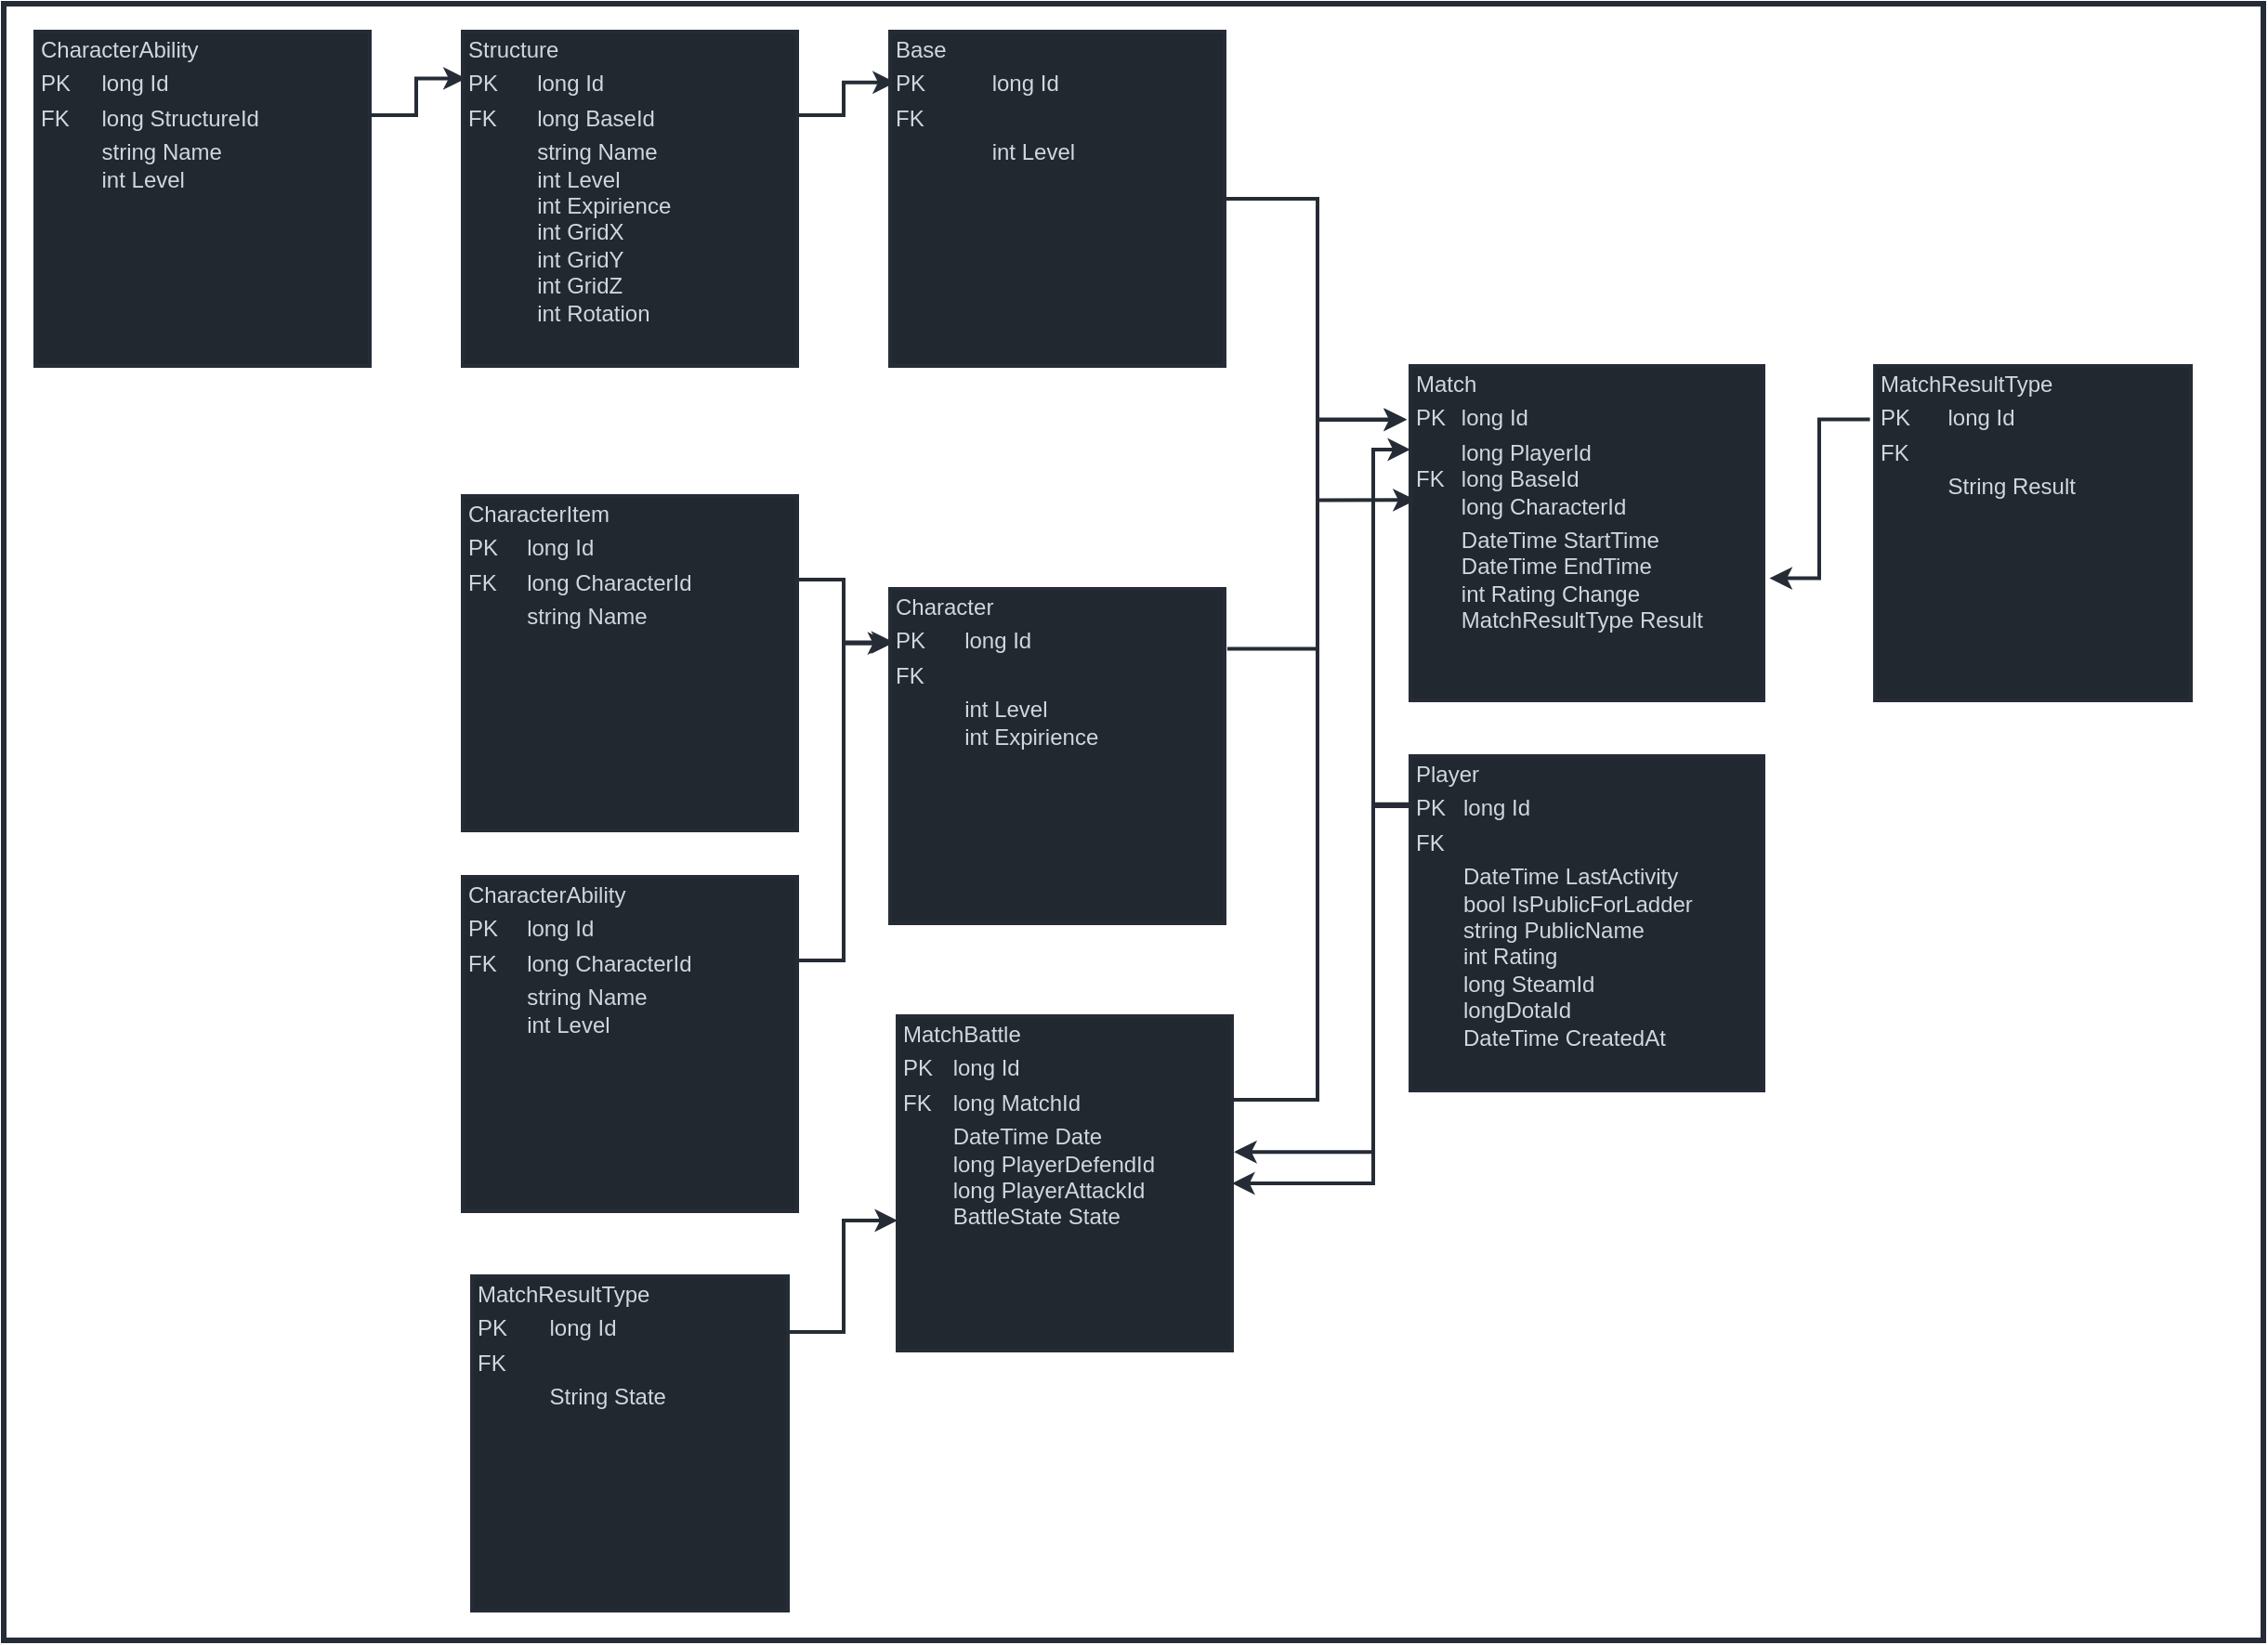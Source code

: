 <mxfile version="27.0.6">
  <diagram id="C5RBs43oDa-KdzZeNtuy" name="Page-1">
    <mxGraphModel dx="2864" dy="1124" grid="0" gridSize="10" guides="1" tooltips="1" connect="1" arrows="1" fold="1" page="1" pageScale="1" pageWidth="827" pageHeight="1169" math="0" shadow="0">
      <root>
        <mxCell id="WIyWlLk6GJQsqaUBKTNV-0" />
        <mxCell id="WIyWlLk6GJQsqaUBKTNV-1" parent="WIyWlLk6GJQsqaUBKTNV-0" />
        <mxCell id="qjPhhf1BPXPf3cThABQ9-6" style="edgeStyle=orthogonalEdgeStyle;rounded=0;orthogonalLoop=1;jettySize=auto;html=1;entryX=0;entryY=0.25;entryDx=0;entryDy=0;exitX=-0.001;exitY=0.146;exitDx=0;exitDy=0;exitPerimeter=0;fontColor=#D1D7E0;labelBackgroundColor=#212830;labelBorderColor=#262C36;strokeColor=#262C36;strokeWidth=2;" edge="1" parent="WIyWlLk6GJQsqaUBKTNV-1" source="_eDPKXbgIYeM6eCFVfQq-17" target="_eDPKXbgIYeM6eCFVfQq-20">
          <mxGeometry relative="1" as="geometry" />
        </mxCell>
        <mxCell id="qjPhhf1BPXPf3cThABQ9-13" style="edgeStyle=orthogonalEdgeStyle;rounded=0;orthogonalLoop=1;jettySize=auto;html=1;exitX=0.011;exitY=0.15;exitDx=0;exitDy=0;exitPerimeter=0;entryX=1;entryY=0.5;entryDx=0;entryDy=0;fontColor=#D1D7E0;labelBackgroundColor=#212830;labelBorderColor=#262C36;strokeColor=#262C36;strokeWidth=2;" edge="1" parent="WIyWlLk6GJQsqaUBKTNV-1" source="_eDPKXbgIYeM6eCFVfQq-17" target="_eDPKXbgIYeM6eCFVfQq-23">
          <mxGeometry relative="1" as="geometry">
            <mxPoint x="420" y="650" as="targetPoint" />
            <Array as="points">
              <mxPoint x="490" y="457" />
              <mxPoint x="490" y="660" />
            </Array>
          </mxGeometry>
        </mxCell>
        <mxCell id="_eDPKXbgIYeM6eCFVfQq-17" value="&lt;div style=&quot;box-sizing: border-box; width: 100%; background-position: 0% 0%; background-repeat: repeat; background-attachment: scroll; background-image: none; background-size: auto; background-origin: padding-box; background-clip: border-box; padding: 2px;&quot;&gt;Player&lt;/div&gt;&lt;table style=&quot;width:100%;font-size:1em;&quot; cellpadding=&quot;2&quot; cellspacing=&quot;0&quot;&gt;&lt;tbody&gt;&lt;tr&gt;&lt;td&gt;PK&lt;/td&gt;&lt;td&gt;long Id&lt;/td&gt;&lt;/tr&gt;&lt;tr&gt;&lt;td&gt;FK&lt;/td&gt;&lt;td&gt;&lt;br&gt;&lt;/td&gt;&lt;/tr&gt;&lt;tr&gt;&lt;td&gt;&lt;br&gt;&lt;/td&gt;&lt;td&gt;DateTime LastActivity&lt;br&gt;bool IsPublicForLadder&lt;br&gt;string PublicName&lt;br&gt;int Rating&lt;br&gt;long SteamId&lt;br&gt;longDotaId&lt;br&gt;DateTime CreatedAt&lt;/td&gt;&lt;/tr&gt;&lt;/tbody&gt;&lt;/table&gt;" style="verticalAlign=top;align=left;overflow=fill;html=1;whiteSpace=wrap;fontColor=#D1D7E0;labelBackgroundColor=#212830;labelBorderColor=#262C36;strokeColor=#262C36;strokeWidth=2;" parent="WIyWlLk6GJQsqaUBKTNV-1" vertex="1">
          <mxGeometry x="510" y="430" width="190" height="180" as="geometry" />
        </mxCell>
        <mxCell id="_eDPKXbgIYeM6eCFVfQq-20" value="&lt;div style=&quot;box-sizing: border-box; width: 100%; background-position: 0% 0%; background-repeat: repeat; background-attachment: scroll; background-image: none; background-size: auto; background-origin: padding-box; background-clip: border-box; padding: 2px;&quot;&gt;Match&lt;/div&gt;&lt;table style=&quot;width:100%;font-size:1em;&quot; cellpadding=&quot;2&quot; cellspacing=&quot;0&quot;&gt;&lt;tbody&gt;&lt;tr&gt;&lt;td&gt;PK&lt;/td&gt;&lt;td&gt;long Id&lt;/td&gt;&lt;/tr&gt;&lt;tr&gt;&lt;td&gt;FK&lt;/td&gt;&lt;td&gt;long PlayerId&lt;br&gt;long BaseId&lt;br&gt;long CharacterId&lt;/td&gt;&lt;/tr&gt;&lt;tr&gt;&lt;td&gt;&lt;br&gt;&lt;/td&gt;&lt;td&gt;DateTime StartTime&lt;br&gt;DateTime EndTime&lt;br&gt;int Rating Change&lt;br&gt;MatchResultType Result&lt;/td&gt;&lt;/tr&gt;&lt;/tbody&gt;&lt;/table&gt;" style="verticalAlign=top;align=left;overflow=fill;html=1;whiteSpace=wrap;fontColor=#D1D7E0;labelBackgroundColor=#212830;labelBorderColor=#262C36;strokeColor=#262C36;strokeWidth=2;" parent="WIyWlLk6GJQsqaUBKTNV-1" vertex="1">
          <mxGeometry x="510" y="220" width="190" height="180" as="geometry" />
        </mxCell>
        <mxCell id="_eDPKXbgIYeM6eCFVfQq-21" value="&lt;div style=&quot;box-sizing: border-box; width: 100%; background-position: 0% 0%; background-repeat: repeat; background-attachment: scroll; background-image: none; background-size: auto; background-origin: padding-box; background-clip: border-box; padding: 2px;&quot;&gt;MatchResultType&lt;/div&gt;&lt;table style=&quot;width:100%;font-size:1em;&quot; cellpadding=&quot;2&quot; cellspacing=&quot;0&quot;&gt;&lt;tbody&gt;&lt;tr&gt;&lt;td&gt;PK&lt;/td&gt;&lt;td&gt;long Id&lt;/td&gt;&lt;/tr&gt;&lt;tr&gt;&lt;td&gt;FK&lt;/td&gt;&lt;td&gt;&lt;br&gt;&lt;/td&gt;&lt;/tr&gt;&lt;tr&gt;&lt;td&gt;&lt;br&gt;&lt;/td&gt;&lt;td&gt;String Result&lt;/td&gt;&lt;/tr&gt;&lt;/tbody&gt;&lt;/table&gt;" style="verticalAlign=top;align=left;overflow=fill;html=1;whiteSpace=wrap;fontColor=#D1D7E0;labelBackgroundColor=#212830;labelBorderColor=#262C36;strokeColor=#262C36;strokeWidth=2;" parent="WIyWlLk6GJQsqaUBKTNV-1" vertex="1">
          <mxGeometry x="760" y="220" width="170" height="180" as="geometry" />
        </mxCell>
        <mxCell id="_eDPKXbgIYeM6eCFVfQq-23" value="&lt;div style=&quot;box-sizing: border-box; width: 100%; background-position: 0% 0%; background-repeat: repeat; background-attachment: scroll; background-image: none; background-size: auto; background-origin: padding-box; background-clip: border-box; padding: 2px;&quot;&gt;MatchBattle&lt;/div&gt;&lt;table style=&quot;width:100%;font-size:1em;&quot; cellpadding=&quot;2&quot; cellspacing=&quot;0&quot;&gt;&lt;tbody&gt;&lt;tr&gt;&lt;td&gt;PK&lt;/td&gt;&lt;td&gt;long Id&lt;/td&gt;&lt;/tr&gt;&lt;tr&gt;&lt;td&gt;FK&lt;/td&gt;&lt;td&gt;long MatchId&lt;/td&gt;&lt;/tr&gt;&lt;tr&gt;&lt;td&gt;&lt;br&gt;&lt;/td&gt;&lt;td&gt;DateTime Date&lt;br&gt;long PlayerDefendId&lt;br&gt;long PlayerAttackId&lt;br&gt;BattleState State&lt;/td&gt;&lt;/tr&gt;&lt;/tbody&gt;&lt;/table&gt;" style="verticalAlign=top;align=left;overflow=fill;html=1;whiteSpace=wrap;fontColor=#D1D7E0;labelBackgroundColor=#212830;labelBorderColor=#262C36;strokeColor=#262C36;strokeWidth=2;" parent="WIyWlLk6GJQsqaUBKTNV-1" vertex="1">
          <mxGeometry x="234" y="570" width="180" height="180" as="geometry" />
        </mxCell>
        <mxCell id="_eDPKXbgIYeM6eCFVfQq-24" value="&lt;div style=&quot;box-sizing: border-box; width: 100%; background-position: 0% 0%; background-repeat: repeat; background-attachment: scroll; background-image: none; background-size: auto; background-origin: padding-box; background-clip: border-box; padding: 2px;&quot;&gt;Character&lt;/div&gt;&lt;table style=&quot;width:100%;font-size:1em;&quot; cellpadding=&quot;2&quot; cellspacing=&quot;0&quot;&gt;&lt;tbody&gt;&lt;tr&gt;&lt;td&gt;PK&lt;/td&gt;&lt;td&gt;long Id&lt;/td&gt;&lt;/tr&gt;&lt;tr&gt;&lt;td&gt;FK&lt;/td&gt;&lt;td&gt;&lt;br&gt;&lt;/td&gt;&lt;/tr&gt;&lt;tr&gt;&lt;td&gt;&lt;br&gt;&lt;/td&gt;&lt;td&gt;int Level&lt;br&gt;int Expirience&lt;/td&gt;&lt;/tr&gt;&lt;/tbody&gt;&lt;/table&gt;" style="verticalAlign=top;align=left;overflow=fill;html=1;whiteSpace=wrap;fontColor=#D1D7E0;labelBackgroundColor=#212830;labelBorderColor=#262C36;strokeColor=#262C36;strokeWidth=2;" parent="WIyWlLk6GJQsqaUBKTNV-1" vertex="1">
          <mxGeometry x="230" y="340" width="180" height="180" as="geometry" />
        </mxCell>
        <mxCell id="qjPhhf1BPXPf3cThABQ9-9" style="edgeStyle=orthogonalEdgeStyle;rounded=0;orthogonalLoop=1;jettySize=auto;html=1;entryX=0.012;entryY=0.16;entryDx=0;entryDy=0;entryPerimeter=0;exitX=1;exitY=0.25;exitDx=0;exitDy=0;fontColor=#D1D7E0;labelBackgroundColor=#212830;labelBorderColor=#262C36;strokeColor=#262C36;strokeWidth=2;" edge="1" parent="WIyWlLk6GJQsqaUBKTNV-1" source="qjPhhf1BPXPf3cThABQ9-0" target="_eDPKXbgIYeM6eCFVfQq-24">
          <mxGeometry relative="1" as="geometry" />
        </mxCell>
        <mxCell id="qjPhhf1BPXPf3cThABQ9-0" value="&lt;div style=&quot;box-sizing: border-box; width: 100%; background-position: 0% 0%; background-repeat: repeat; background-attachment: scroll; background-image: none; background-size: auto; background-origin: padding-box; background-clip: border-box; padding: 2px;&quot;&gt;CharacterItem&lt;/div&gt;&lt;table style=&quot;width:100%;font-size:1em;&quot; cellpadding=&quot;2&quot; cellspacing=&quot;0&quot;&gt;&lt;tbody&gt;&lt;tr&gt;&lt;td&gt;PK&lt;/td&gt;&lt;td&gt;long Id&lt;/td&gt;&lt;/tr&gt;&lt;tr&gt;&lt;td&gt;FK&lt;/td&gt;&lt;td&gt;long CharacterId&lt;/td&gt;&lt;/tr&gt;&lt;tr&gt;&lt;td&gt;&lt;br&gt;&lt;/td&gt;&lt;td&gt;string Name&lt;/td&gt;&lt;/tr&gt;&lt;/tbody&gt;&lt;/table&gt;" style="verticalAlign=top;align=left;overflow=fill;html=1;whiteSpace=wrap;fontColor=#D1D7E0;labelBackgroundColor=#212830;labelBorderColor=#262C36;strokeColor=#262C36;strokeWidth=2;" vertex="1" parent="WIyWlLk6GJQsqaUBKTNV-1">
          <mxGeometry y="290" width="180" height="180" as="geometry" />
        </mxCell>
        <mxCell id="qjPhhf1BPXPf3cThABQ9-2" value="&lt;div style=&quot;box-sizing: border-box; width: 100%; background-position: 0% 0%; background-repeat: repeat; background-attachment: scroll; background-image: none; background-size: auto; background-origin: padding-box; background-clip: border-box; padding: 2px;&quot;&gt;CharacterAbility&lt;/div&gt;&lt;table style=&quot;width:100%;font-size:1em;&quot; cellpadding=&quot;2&quot; cellspacing=&quot;0&quot;&gt;&lt;tbody&gt;&lt;tr&gt;&lt;td&gt;PK&lt;/td&gt;&lt;td&gt;long Id&lt;/td&gt;&lt;/tr&gt;&lt;tr&gt;&lt;td&gt;FK&lt;/td&gt;&lt;td&gt;long CharacterId&lt;/td&gt;&lt;/tr&gt;&lt;tr&gt;&lt;td&gt;&lt;br&gt;&lt;/td&gt;&lt;td&gt;string Name&lt;br&gt;int Level&lt;/td&gt;&lt;/tr&gt;&lt;/tbody&gt;&lt;/table&gt;" style="verticalAlign=top;align=left;overflow=fill;html=1;whiteSpace=wrap;fontColor=#D1D7E0;labelBackgroundColor=#212830;labelBorderColor=#262C36;strokeColor=#262C36;strokeWidth=2;" vertex="1" parent="WIyWlLk6GJQsqaUBKTNV-1">
          <mxGeometry y="495" width="180" height="180" as="geometry" />
        </mxCell>
        <mxCell id="qjPhhf1BPXPf3cThABQ9-4" style="edgeStyle=orthogonalEdgeStyle;rounded=0;orthogonalLoop=1;jettySize=auto;html=1;entryX=1.017;entryY=0.635;entryDx=0;entryDy=0;entryPerimeter=0;exitX=-0.016;exitY=0.16;exitDx=0;exitDy=0;exitPerimeter=0;fontColor=#D1D7E0;labelBackgroundColor=#212830;labelBorderColor=#262C36;strokeColor=#262C36;strokeWidth=2;" edge="1" parent="WIyWlLk6GJQsqaUBKTNV-1" source="_eDPKXbgIYeM6eCFVfQq-21" target="_eDPKXbgIYeM6eCFVfQq-20">
          <mxGeometry relative="1" as="geometry" />
        </mxCell>
        <mxCell id="qjPhhf1BPXPf3cThABQ9-8" style="edgeStyle=orthogonalEdgeStyle;rounded=0;orthogonalLoop=1;jettySize=auto;html=1;entryX=-0.01;entryY=0.16;entryDx=0;entryDy=0;entryPerimeter=0;exitX=1;exitY=0.25;exitDx=0;exitDy=0;fontColor=#D1D7E0;labelBackgroundColor=#212830;labelBorderColor=#262C36;strokeColor=#262C36;strokeWidth=2;" edge="1" parent="WIyWlLk6GJQsqaUBKTNV-1" source="_eDPKXbgIYeM6eCFVfQq-23" target="_eDPKXbgIYeM6eCFVfQq-20">
          <mxGeometry relative="1" as="geometry">
            <Array as="points">
              <mxPoint x="460" y="615" />
              <mxPoint x="460" y="249" />
            </Array>
          </mxGeometry>
        </mxCell>
        <mxCell id="qjPhhf1BPXPf3cThABQ9-10" style="edgeStyle=orthogonalEdgeStyle;rounded=0;orthogonalLoop=1;jettySize=auto;html=1;entryX=0.001;entryY=0.163;entryDx=0;entryDy=0;entryPerimeter=0;exitX=1;exitY=0.25;exitDx=0;exitDy=0;fontColor=#D1D7E0;labelBackgroundColor=#212830;labelBorderColor=#262C36;strokeColor=#262C36;strokeWidth=2;" edge="1" parent="WIyWlLk6GJQsqaUBKTNV-1" source="qjPhhf1BPXPf3cThABQ9-2" target="_eDPKXbgIYeM6eCFVfQq-24">
          <mxGeometry relative="1" as="geometry" />
        </mxCell>
        <mxCell id="qjPhhf1BPXPf3cThABQ9-11" style="edgeStyle=orthogonalEdgeStyle;rounded=0;orthogonalLoop=1;jettySize=auto;html=1;entryX=1.006;entryY=0.406;entryDx=0;entryDy=0;entryPerimeter=0;exitX=0.005;exitY=0.144;exitDx=0;exitDy=0;exitPerimeter=0;fontColor=#D1D7E0;labelBackgroundColor=#212830;labelBorderColor=#262C36;strokeColor=#262C36;strokeWidth=2;" edge="1" parent="WIyWlLk6GJQsqaUBKTNV-1" source="_eDPKXbgIYeM6eCFVfQq-17" target="_eDPKXbgIYeM6eCFVfQq-23">
          <mxGeometry relative="1" as="geometry">
            <Array as="points">
              <mxPoint x="490" y="456" />
              <mxPoint x="490" y="643" />
            </Array>
          </mxGeometry>
        </mxCell>
        <mxCell id="qjPhhf1BPXPf3cThABQ9-15" value="&lt;div style=&quot;box-sizing: border-box; width: 100%; background-position: 0% 0%; background-repeat: repeat; background-attachment: scroll; background-image: none; background-size: auto; background-origin: padding-box; background-clip: border-box; padding: 2px;&quot;&gt;Base&lt;/div&gt;&lt;table style=&quot;width:100%;font-size:1em;&quot; cellpadding=&quot;2&quot; cellspacing=&quot;0&quot;&gt;&lt;tbody&gt;&lt;tr&gt;&lt;td&gt;PK&lt;/td&gt;&lt;td&gt;long Id&lt;/td&gt;&lt;/tr&gt;&lt;tr&gt;&lt;td&gt;FK&lt;/td&gt;&lt;td&gt;&lt;br&gt;&lt;/td&gt;&lt;/tr&gt;&lt;tr&gt;&lt;td&gt;&lt;br&gt;&lt;/td&gt;&lt;td&gt;int Level&lt;/td&gt;&lt;/tr&gt;&lt;/tbody&gt;&lt;/table&gt;" style="verticalAlign=top;align=left;overflow=fill;html=1;whiteSpace=wrap;fontColor=#D1D7E0;labelBackgroundColor=#212830;labelBorderColor=#262C36;strokeColor=#262C36;strokeWidth=2;" vertex="1" parent="WIyWlLk6GJQsqaUBKTNV-1">
          <mxGeometry x="230" y="40" width="180" height="180" as="geometry" />
        </mxCell>
        <mxCell id="qjPhhf1BPXPf3cThABQ9-16" style="edgeStyle=orthogonalEdgeStyle;rounded=0;orthogonalLoop=1;jettySize=auto;html=1;entryX=-0.011;entryY=0.161;entryDx=0;entryDy=0;entryPerimeter=0;fontColor=#D1D7E0;labelBackgroundColor=#212830;labelBorderColor=#262C36;strokeColor=#262C36;strokeWidth=2;" edge="1" parent="WIyWlLk6GJQsqaUBKTNV-1" source="qjPhhf1BPXPf3cThABQ9-15" target="_eDPKXbgIYeM6eCFVfQq-20">
          <mxGeometry relative="1" as="geometry" />
        </mxCell>
        <mxCell id="qjPhhf1BPXPf3cThABQ9-18" style="edgeStyle=orthogonalEdgeStyle;rounded=0;orthogonalLoop=1;jettySize=auto;html=1;entryX=0.015;entryY=0.401;entryDx=0;entryDy=0;entryPerimeter=0;exitX=1.008;exitY=0.179;exitDx=0;exitDy=0;exitPerimeter=0;fontColor=#D1D7E0;labelBackgroundColor=#212830;labelBorderColor=#262C36;strokeColor=#262C36;strokeWidth=2;" edge="1" parent="WIyWlLk6GJQsqaUBKTNV-1" source="_eDPKXbgIYeM6eCFVfQq-24" target="_eDPKXbgIYeM6eCFVfQq-20">
          <mxGeometry relative="1" as="geometry" />
        </mxCell>
        <mxCell id="qjPhhf1BPXPf3cThABQ9-19" value="&lt;div style=&quot;box-sizing: border-box; width: 100%; background-position: 0% 0%; background-repeat: repeat; background-attachment: scroll; background-image: none; background-size: auto; background-origin: padding-box; background-clip: border-box; padding: 2px;&quot;&gt;Structure&lt;/div&gt;&lt;table style=&quot;width:100%;font-size:1em;&quot; cellpadding=&quot;2&quot; cellspacing=&quot;0&quot;&gt;&lt;tbody&gt;&lt;tr&gt;&lt;td&gt;PK&lt;/td&gt;&lt;td&gt;long Id&lt;/td&gt;&lt;/tr&gt;&lt;tr&gt;&lt;td&gt;FK&lt;/td&gt;&lt;td&gt;long BaseId&lt;/td&gt;&lt;/tr&gt;&lt;tr&gt;&lt;td&gt;&lt;br&gt;&lt;/td&gt;&lt;td&gt;string Name&lt;br&gt;int Level&lt;br&gt;int Expirience&lt;br&gt;int GridX&lt;br&gt;int GridY&lt;br&gt;int GridZ&lt;br&gt;int Rotation&lt;/td&gt;&lt;/tr&gt;&lt;/tbody&gt;&lt;/table&gt;" style="verticalAlign=top;align=left;overflow=fill;html=1;whiteSpace=wrap;fontColor=#D1D7E0;labelBackgroundColor=#212830;labelBorderColor=#262C36;strokeColor=#262C36;strokeWidth=2;" vertex="1" parent="WIyWlLk6GJQsqaUBKTNV-1">
          <mxGeometry y="40" width="180" height="180" as="geometry" />
        </mxCell>
        <mxCell id="qjPhhf1BPXPf3cThABQ9-20" style="edgeStyle=orthogonalEdgeStyle;rounded=0;orthogonalLoop=1;jettySize=auto;html=1;entryX=0.016;entryY=0.152;entryDx=0;entryDy=0;entryPerimeter=0;exitX=1;exitY=0.25;exitDx=0;exitDy=0;fontColor=#D1D7E0;labelBackgroundColor=#212830;labelBorderColor=#262C36;strokeColor=#262C36;strokeWidth=2;" edge="1" parent="WIyWlLk6GJQsqaUBKTNV-1" source="qjPhhf1BPXPf3cThABQ9-19" target="qjPhhf1BPXPf3cThABQ9-15">
          <mxGeometry relative="1" as="geometry" />
        </mxCell>
        <mxCell id="qjPhhf1BPXPf3cThABQ9-22" value="&lt;div style=&quot;box-sizing: border-box; width: 100%; background-position: 0% 0%; background-repeat: repeat; background-attachment: scroll; background-image: none; background-size: auto; background-origin: padding-box; background-clip: border-box; padding: 2px;&quot;&gt;CharacterAbility&lt;/div&gt;&lt;table style=&quot;width:100%;font-size:1em;&quot; cellpadding=&quot;2&quot; cellspacing=&quot;0&quot;&gt;&lt;tbody&gt;&lt;tr&gt;&lt;td&gt;PK&lt;/td&gt;&lt;td&gt;long Id&lt;/td&gt;&lt;/tr&gt;&lt;tr&gt;&lt;td&gt;FK&lt;/td&gt;&lt;td&gt;long StructureId&lt;/td&gt;&lt;/tr&gt;&lt;tr&gt;&lt;td&gt;&lt;br&gt;&lt;/td&gt;&lt;td&gt;string Name&lt;br&gt;int Level&lt;/td&gt;&lt;/tr&gt;&lt;/tbody&gt;&lt;/table&gt;" style="verticalAlign=top;align=left;overflow=fill;html=1;whiteSpace=wrap;fontColor=#D1D7E0;labelBackgroundColor=#212830;labelBorderColor=#262C36;strokeColor=#262C36;strokeWidth=2;" vertex="1" parent="WIyWlLk6GJQsqaUBKTNV-1">
          <mxGeometry x="-230" y="40" width="180" height="180" as="geometry" />
        </mxCell>
        <mxCell id="qjPhhf1BPXPf3cThABQ9-23" style="edgeStyle=orthogonalEdgeStyle;rounded=0;orthogonalLoop=1;jettySize=auto;html=1;entryX=0.01;entryY=0.14;entryDx=0;entryDy=0;entryPerimeter=0;exitX=1;exitY=0.25;exitDx=0;exitDy=0;fontColor=#D1D7E0;labelBackgroundColor=#212830;labelBorderColor=#262C36;strokeColor=#262C36;strokeWidth=2;" edge="1" parent="WIyWlLk6GJQsqaUBKTNV-1" source="qjPhhf1BPXPf3cThABQ9-22" target="qjPhhf1BPXPf3cThABQ9-19">
          <mxGeometry relative="1" as="geometry" />
        </mxCell>
        <mxCell id="qjPhhf1BPXPf3cThABQ9-25" style="edgeStyle=orthogonalEdgeStyle;rounded=0;orthogonalLoop=1;jettySize=auto;html=1;fontColor=#D1D7E0;labelBackgroundColor=#212830;labelBorderColor=#262C36;strokeColor=#262C36;strokeWidth=2;" edge="1" parent="WIyWlLk6GJQsqaUBKTNV-1" source="qjPhhf1BPXPf3cThABQ9-24" target="_eDPKXbgIYeM6eCFVfQq-23">
          <mxGeometry relative="1" as="geometry">
            <Array as="points">
              <mxPoint x="205" y="740" />
              <mxPoint x="205" y="680" />
            </Array>
          </mxGeometry>
        </mxCell>
        <mxCell id="qjPhhf1BPXPf3cThABQ9-24" value="&lt;div style=&quot;box-sizing: border-box; width: 100%; background-position: 0% 0%; background-repeat: repeat; background-attachment: scroll; background-image: none; background-size: auto; background-origin: padding-box; background-clip: border-box; padding: 2px;&quot;&gt;MatchResultType&lt;/div&gt;&lt;table style=&quot;width:100%;font-size:1em;&quot; cellpadding=&quot;2&quot; cellspacing=&quot;0&quot;&gt;&lt;tbody&gt;&lt;tr&gt;&lt;td&gt;PK&lt;/td&gt;&lt;td&gt;long Id&lt;/td&gt;&lt;/tr&gt;&lt;tr&gt;&lt;td&gt;FK&lt;/td&gt;&lt;td&gt;&lt;br&gt;&lt;/td&gt;&lt;/tr&gt;&lt;tr&gt;&lt;td&gt;&lt;br&gt;&lt;/td&gt;&lt;td&gt;String State&lt;/td&gt;&lt;/tr&gt;&lt;/tbody&gt;&lt;/table&gt;" style="verticalAlign=top;align=left;overflow=fill;html=1;whiteSpace=wrap;fontColor=#D1D7E0;labelBackgroundColor=#212830;labelBorderColor=#262C36;strokeColor=#262C36;strokeWidth=2;" vertex="1" parent="WIyWlLk6GJQsqaUBKTNV-1">
          <mxGeometry x="5" y="710" width="170" height="180" as="geometry" />
        </mxCell>
        <mxCell id="qjPhhf1BPXPf3cThABQ9-27" value="" style="rounded=0;whiteSpace=wrap;html=1;fillColor=none;strokeColor=#262C36;strokeWidth=3;" vertex="1" parent="WIyWlLk6GJQsqaUBKTNV-1">
          <mxGeometry x="-247" y="25" width="1216" height="881" as="geometry" />
        </mxCell>
      </root>
    </mxGraphModel>
  </diagram>
</mxfile>
